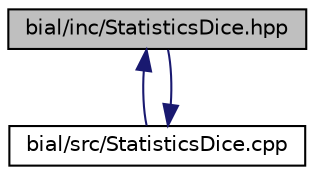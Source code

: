 digraph "bial/inc/StatisticsDice.hpp"
{
  edge [fontname="Helvetica",fontsize="10",labelfontname="Helvetica",labelfontsize="10"];
  node [fontname="Helvetica",fontsize="10",shape=record];
  Node1 [label="bial/inc/StatisticsDice.hpp",height=0.2,width=0.4,color="black", fillcolor="grey75", style="filled", fontcolor="black"];
  Node1 -> Node2 [dir="back",color="midnightblue",fontsize="10",style="solid",fontname="Helvetica"];
  Node2 [label="bial/src/StatisticsDice.cpp",height=0.2,width=0.4,color="black", fillcolor="white", style="filled",URL="$_statistics_dice_8cpp.html"];
  Node2 -> Node1 [dir="back",color="midnightblue",fontsize="10",style="solid",fontname="Helvetica"];
}
